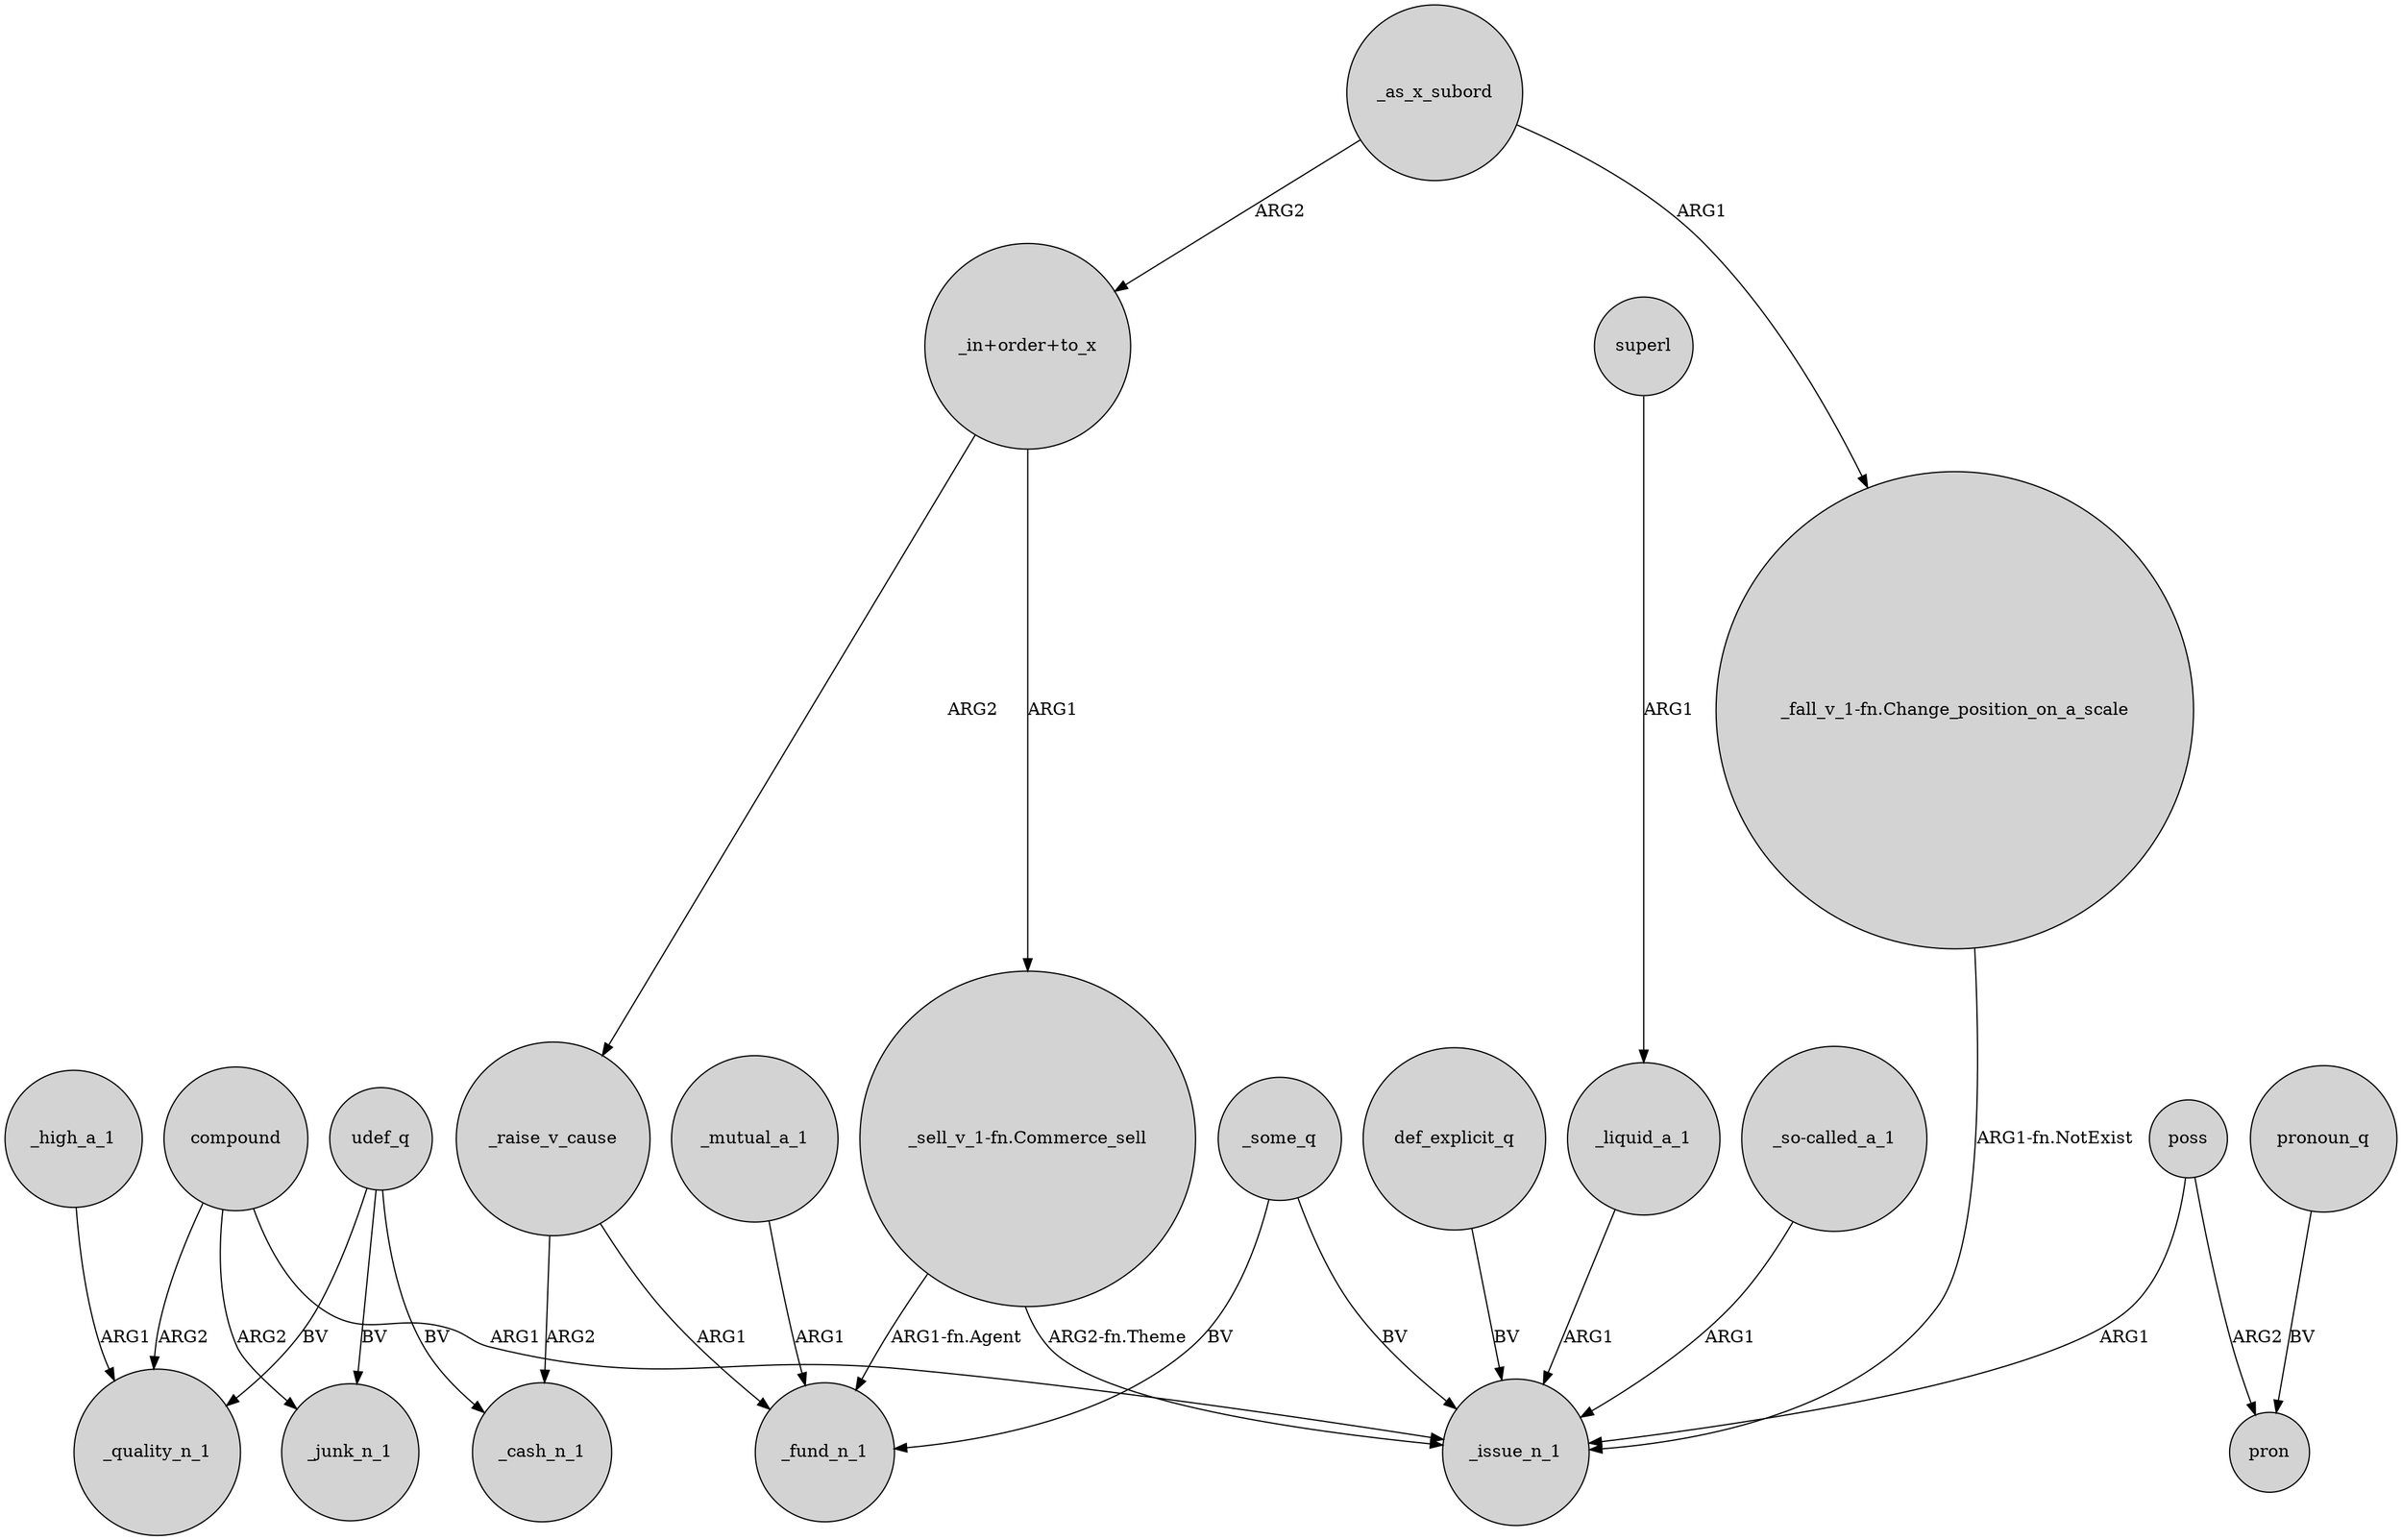 digraph {
	node [shape=circle style=filled]
	udef_q -> _quality_n_1 [label=BV]
	def_explicit_q -> _issue_n_1 [label=BV]
	"_sell_v_1-fn.Commerce_sell" -> _issue_n_1 [label="ARG2-fn.Theme"]
	poss -> pron [label=ARG2]
	_liquid_a_1 -> _issue_n_1 [label=ARG1]
	_mutual_a_1 -> _fund_n_1 [label=ARG1]
	udef_q -> _cash_n_1 [label=BV]
	"_in+order+to_x" -> _raise_v_cause [label=ARG2]
	_as_x_subord -> "_in+order+to_x" [label=ARG2]
	compound -> _quality_n_1 [label=ARG2]
	"_sell_v_1-fn.Commerce_sell" -> _fund_n_1 [label="ARG1-fn.Agent"]
	compound -> _junk_n_1 [label=ARG2]
	udef_q -> _junk_n_1 [label=BV]
	pronoun_q -> pron [label=BV]
	"_fall_v_1-fn.Change_position_on_a_scale" -> _issue_n_1 [label="ARG1-fn.NotExist"]
	_some_q -> _issue_n_1 [label=BV]
	_raise_v_cause -> _fund_n_1 [label=ARG1]
	"_so-called_a_1" -> _issue_n_1 [label=ARG1]
	compound -> _issue_n_1 [label=ARG1]
	poss -> _issue_n_1 [label=ARG1]
	_high_a_1 -> _quality_n_1 [label=ARG1]
	_as_x_subord -> "_fall_v_1-fn.Change_position_on_a_scale" [label=ARG1]
	superl -> _liquid_a_1 [label=ARG1]
	_raise_v_cause -> _cash_n_1 [label=ARG2]
	"_in+order+to_x" -> "_sell_v_1-fn.Commerce_sell" [label=ARG1]
	_some_q -> _fund_n_1 [label=BV]
}
